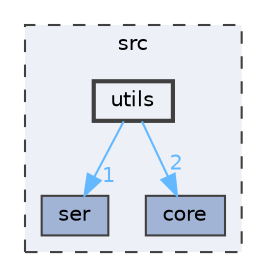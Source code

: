 digraph "src/utils"
{
 // LATEX_PDF_SIZE
  bgcolor="transparent";
  edge [fontname=Helvetica,fontsize=10,labelfontname=Helvetica,labelfontsize=10];
  node [fontname=Helvetica,fontsize=10,shape=box,height=0.2,width=0.4];
  compound=true
  subgraph clusterdir_68267d1309a1af8e8297ef4c3efbcdba {
    graph [ bgcolor="#edf0f7", pencolor="grey25", label="src", fontname=Helvetica,fontsize=10 style="filled,dashed", URL="dir_68267d1309a1af8e8297ef4c3efbcdba.html",tooltip=""]
  dir_984b8f3b44408dd4ae3ffc529732939a [label="ser", fillcolor="#a2b4d6", color="grey25", style="filled", URL="dir_984b8f3b44408dd4ae3ffc529732939a.html",tooltip=""];
  dir_aebb8dcc11953d78e620bbef0b9e2183 [label="core", fillcolor="#a2b4d6", color="grey25", style="filled", URL="dir_aebb8dcc11953d78e620bbef0b9e2183.html",tooltip=""];
  dir_313caf1132e152dd9b58bea13a4052ca [label="utils", fillcolor="#edf0f7", color="grey25", style="filled,bold", URL="dir_313caf1132e152dd9b58bea13a4052ca.html",tooltip=""];
  }
  dir_313caf1132e152dd9b58bea13a4052ca->dir_984b8f3b44408dd4ae3ffc529732939a [headlabel="1", labeldistance=1.5 headhref="dir_000006_000004.html" href="dir_000006_000004.html" color="steelblue1" fontcolor="steelblue1"];
  dir_313caf1132e152dd9b58bea13a4052ca->dir_aebb8dcc11953d78e620bbef0b9e2183 [headlabel="2", labeldistance=1.5 headhref="dir_000006_000003.html" href="dir_000006_000003.html" color="steelblue1" fontcolor="steelblue1"];
}
